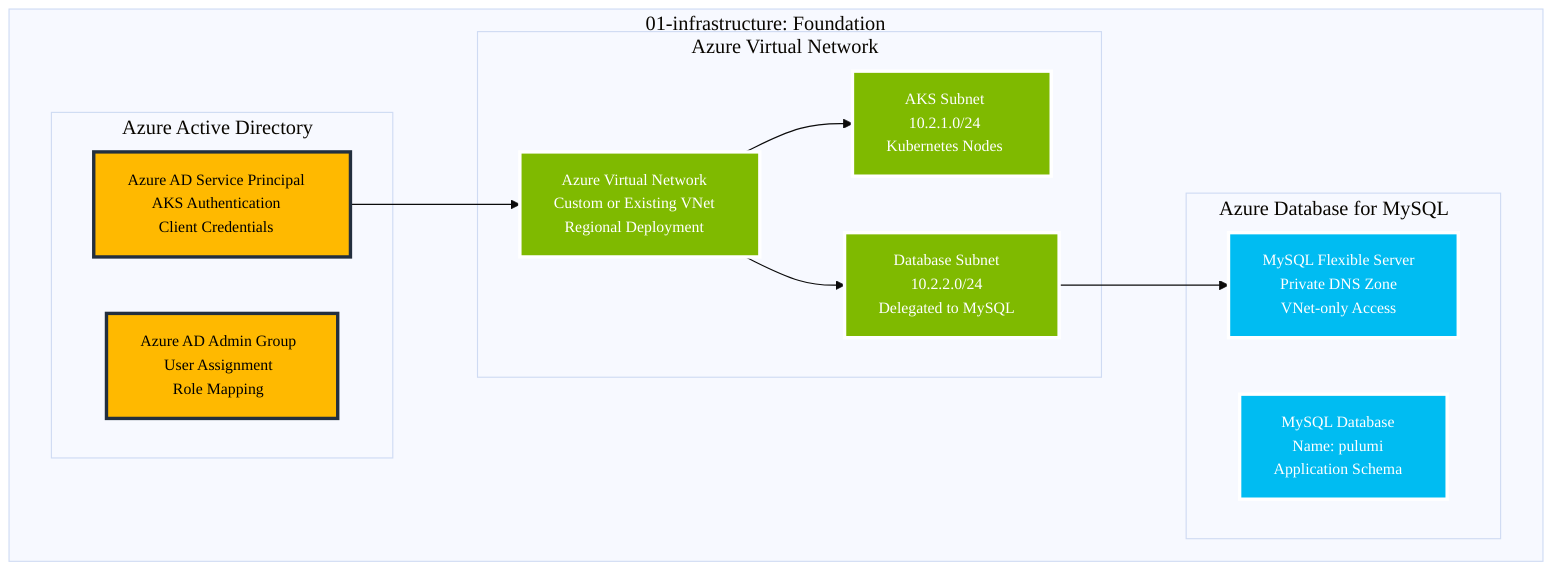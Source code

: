 %%{init: {'theme':'base', 'themeVariables': {'fontSize': '18px', 'fontFamily': 'Arial, sans-serif'}}}%%
graph TD
    classDef azure fill:#0078D4,stroke:#FFFFFF,stroke-width:3px,color:#FFFFFF,font-size:14px
    classDef storage fill:#00BCF2,stroke:#FFFFFF,stroke-width:3px,color:#FFFFFF,font-size:14px
    classDef network fill:#7FBA00,stroke:#FFFFFF,stroke-width:3px,color:#FFFFFF,font-size:14px
    classDef security fill:#FFB900,stroke:#232F3E,stroke-width:3px,color:#000000,font-size:14px
    
    subgraph INFRA["01-infrastructure: Foundation"]
        subgraph AD["Azure Active Directory"]
            AD_PRINCIPAL[Azure AD Service Principal<br/>AKS Authentication<br/>Client Credentials]:::security
            AD_ADMIN[Azure AD Admin Group<br/>User Assignment<br/>Role Mapping]:::security
        end
        
        subgraph NET["Azure Virtual Network"]
            VNET[Azure Virtual Network<br/>Custom or Existing VNet<br/>Regional Deployment]:::network
            AKS_SUBNET[AKS Subnet<br/>10.2.1.0/24<br/>Kubernetes Nodes]:::network
            DB_SUBNET[Database Subnet<br/>10.2.2.0/24<br/>Delegated to MySQL]:::network
        end
        
        subgraph DB["Azure Database for MySQL"]
            MYSQL[MySQL Flexible Server<br/>Private DNS Zone<br/>VNet-only Access]:::storage
            DB_PULUMI[MySQL Database<br/>Name: pulumi<br/>Application Schema]:::storage
        end
    end
    
    VNET --> AKS_SUBNET
    VNET --> DB_SUBNET
    DB_SUBNET --> MYSQL
    AD_PRINCIPAL --> VNET